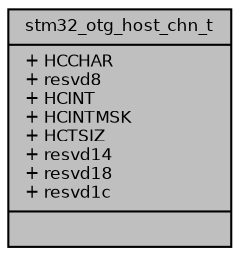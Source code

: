digraph "stm32_otg_host_chn_t"
{
  bgcolor="transparent";
  edge [fontname="Helvetica",fontsize="8",labelfontname="Helvetica",labelfontsize="8"];
  node [fontname="Helvetica",fontsize="8",shape=record];
  Node1 [label="{stm32_otg_host_chn_t\n|+ HCCHAR\l+ resvd8\l+ HCINT\l+ HCINTMSK\l+ HCTSIZ\l+ resvd14\l+ resvd18\l+ resvd1c\l|}",height=0.2,width=0.4,color="black", fillcolor="grey75", style="filled", fontcolor="black"];
}
